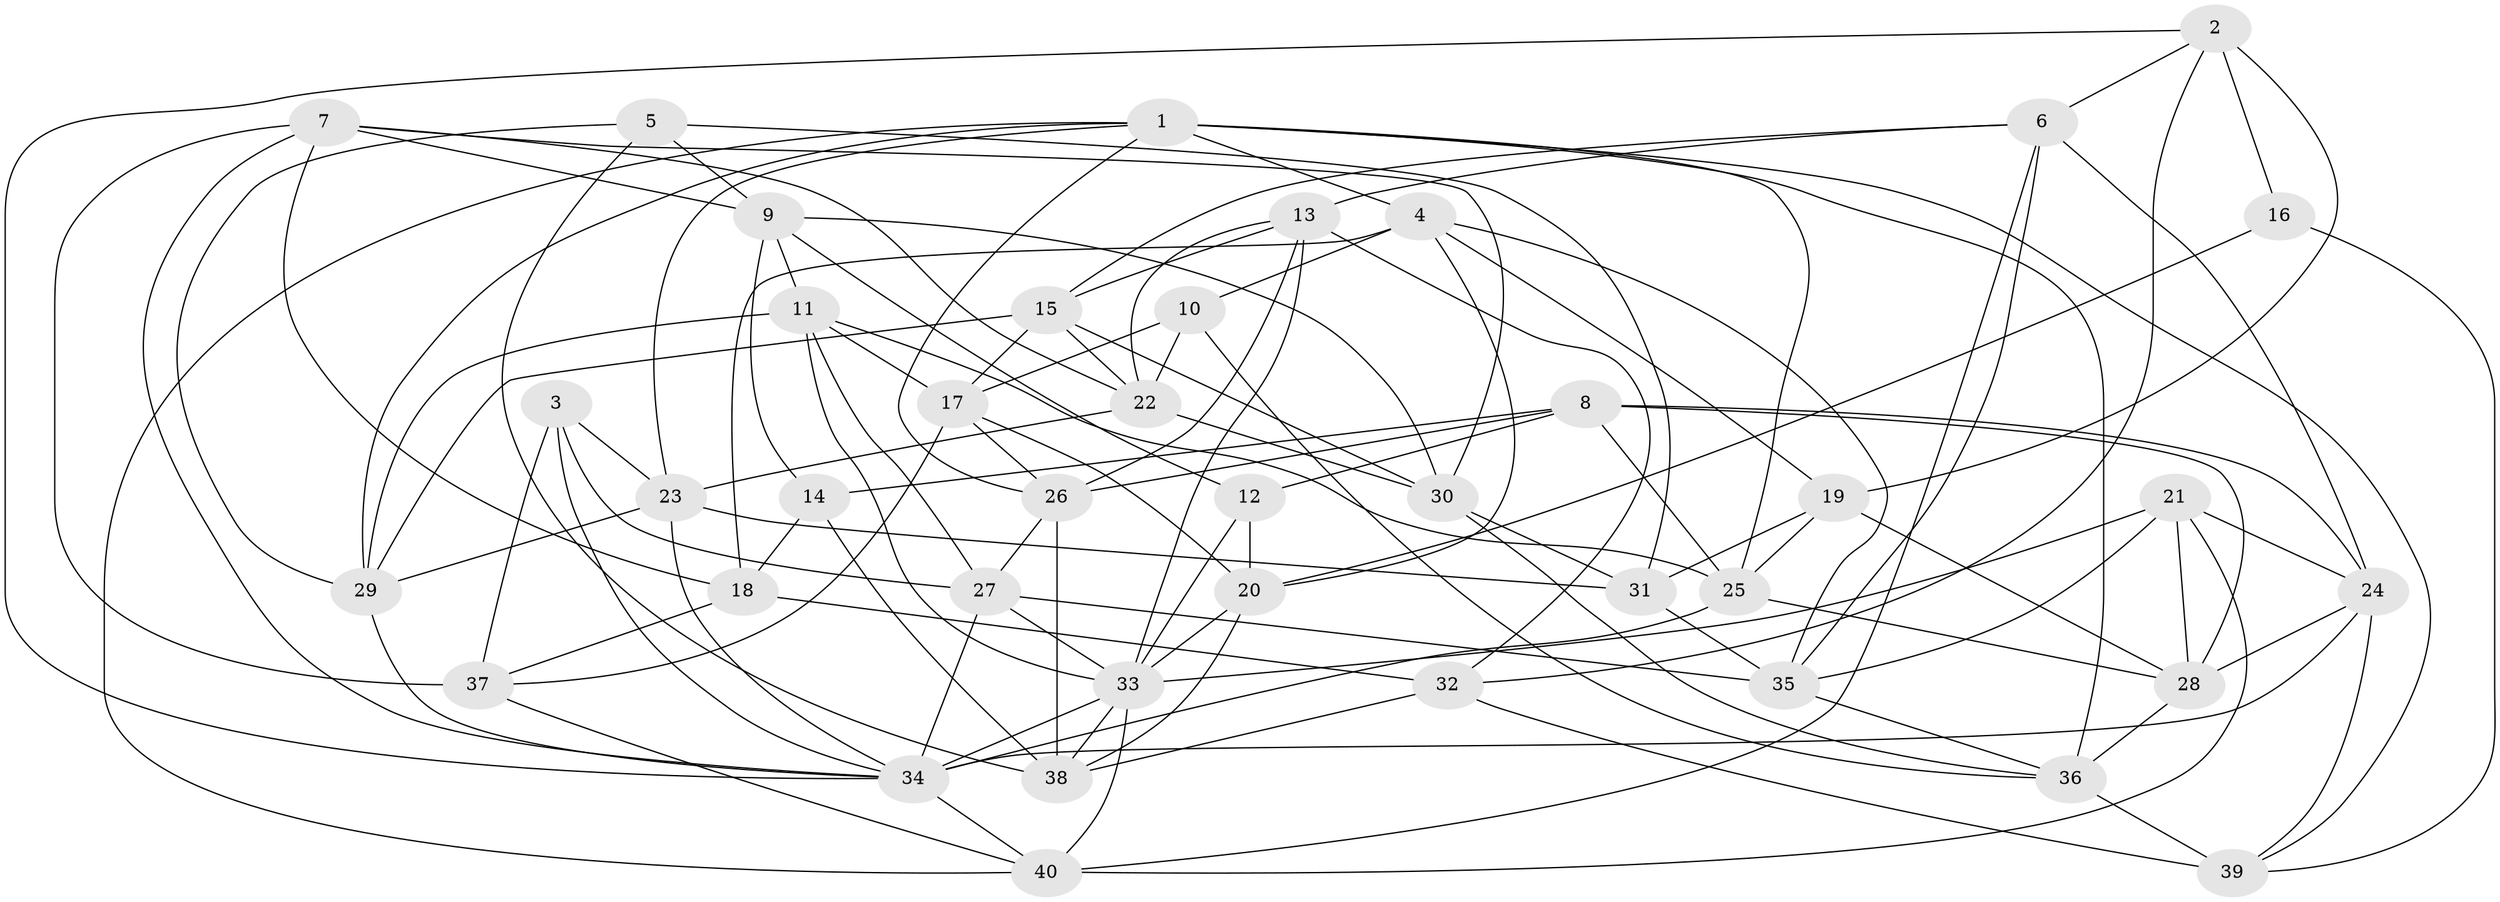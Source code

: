 // original degree distribution, {4: 1.0}
// Generated by graph-tools (version 1.1) at 2025/27/03/09/25 03:27:01]
// undirected, 40 vertices, 114 edges
graph export_dot {
graph [start="1"]
  node [color=gray90,style=filled];
  1;
  2;
  3;
  4;
  5;
  6;
  7;
  8;
  9;
  10;
  11;
  12;
  13;
  14;
  15;
  16;
  17;
  18;
  19;
  20;
  21;
  22;
  23;
  24;
  25;
  26;
  27;
  28;
  29;
  30;
  31;
  32;
  33;
  34;
  35;
  36;
  37;
  38;
  39;
  40;
  1 -- 4 [weight=1.0];
  1 -- 23 [weight=1.0];
  1 -- 25 [weight=1.0];
  1 -- 26 [weight=1.0];
  1 -- 29 [weight=1.0];
  1 -- 36 [weight=1.0];
  1 -- 39 [weight=1.0];
  1 -- 40 [weight=1.0];
  2 -- 6 [weight=1.0];
  2 -- 16 [weight=2.0];
  2 -- 19 [weight=1.0];
  2 -- 32 [weight=1.0];
  2 -- 34 [weight=1.0];
  3 -- 23 [weight=1.0];
  3 -- 27 [weight=1.0];
  3 -- 34 [weight=1.0];
  3 -- 37 [weight=1.0];
  4 -- 10 [weight=1.0];
  4 -- 18 [weight=1.0];
  4 -- 19 [weight=1.0];
  4 -- 20 [weight=1.0];
  4 -- 35 [weight=1.0];
  5 -- 9 [weight=1.0];
  5 -- 29 [weight=1.0];
  5 -- 31 [weight=1.0];
  5 -- 38 [weight=1.0];
  6 -- 13 [weight=1.0];
  6 -- 15 [weight=1.0];
  6 -- 24 [weight=1.0];
  6 -- 35 [weight=1.0];
  6 -- 40 [weight=1.0];
  7 -- 9 [weight=1.0];
  7 -- 18 [weight=1.0];
  7 -- 22 [weight=1.0];
  7 -- 30 [weight=1.0];
  7 -- 34 [weight=1.0];
  7 -- 37 [weight=1.0];
  8 -- 12 [weight=1.0];
  8 -- 14 [weight=1.0];
  8 -- 24 [weight=1.0];
  8 -- 25 [weight=1.0];
  8 -- 26 [weight=1.0];
  8 -- 28 [weight=1.0];
  9 -- 11 [weight=1.0];
  9 -- 12 [weight=1.0];
  9 -- 14 [weight=1.0];
  9 -- 30 [weight=1.0];
  10 -- 17 [weight=1.0];
  10 -- 22 [weight=1.0];
  10 -- 36 [weight=1.0];
  11 -- 17 [weight=1.0];
  11 -- 25 [weight=1.0];
  11 -- 27 [weight=1.0];
  11 -- 29 [weight=1.0];
  11 -- 33 [weight=1.0];
  12 -- 20 [weight=1.0];
  12 -- 33 [weight=1.0];
  13 -- 15 [weight=1.0];
  13 -- 22 [weight=1.0];
  13 -- 26 [weight=1.0];
  13 -- 32 [weight=1.0];
  13 -- 33 [weight=1.0];
  14 -- 18 [weight=1.0];
  14 -- 38 [weight=1.0];
  15 -- 17 [weight=1.0];
  15 -- 22 [weight=1.0];
  15 -- 29 [weight=1.0];
  15 -- 30 [weight=1.0];
  16 -- 20 [weight=1.0];
  16 -- 39 [weight=1.0];
  17 -- 20 [weight=1.0];
  17 -- 26 [weight=1.0];
  17 -- 37 [weight=1.0];
  18 -- 32 [weight=1.0];
  18 -- 37 [weight=2.0];
  19 -- 25 [weight=1.0];
  19 -- 28 [weight=1.0];
  19 -- 31 [weight=2.0];
  20 -- 33 [weight=1.0];
  20 -- 38 [weight=1.0];
  21 -- 24 [weight=1.0];
  21 -- 28 [weight=1.0];
  21 -- 33 [weight=2.0];
  21 -- 35 [weight=1.0];
  21 -- 40 [weight=1.0];
  22 -- 23 [weight=1.0];
  22 -- 30 [weight=1.0];
  23 -- 29 [weight=1.0];
  23 -- 31 [weight=1.0];
  23 -- 34 [weight=1.0];
  24 -- 28 [weight=1.0];
  24 -- 34 [weight=1.0];
  24 -- 39 [weight=1.0];
  25 -- 28 [weight=1.0];
  25 -- 34 [weight=1.0];
  26 -- 27 [weight=1.0];
  26 -- 38 [weight=1.0];
  27 -- 33 [weight=1.0];
  27 -- 34 [weight=1.0];
  27 -- 35 [weight=1.0];
  28 -- 36 [weight=1.0];
  29 -- 34 [weight=1.0];
  30 -- 31 [weight=1.0];
  30 -- 36 [weight=1.0];
  31 -- 35 [weight=1.0];
  32 -- 38 [weight=1.0];
  32 -- 39 [weight=2.0];
  33 -- 34 [weight=1.0];
  33 -- 38 [weight=1.0];
  33 -- 40 [weight=1.0];
  34 -- 40 [weight=1.0];
  35 -- 36 [weight=1.0];
  36 -- 39 [weight=1.0];
  37 -- 40 [weight=1.0];
}
